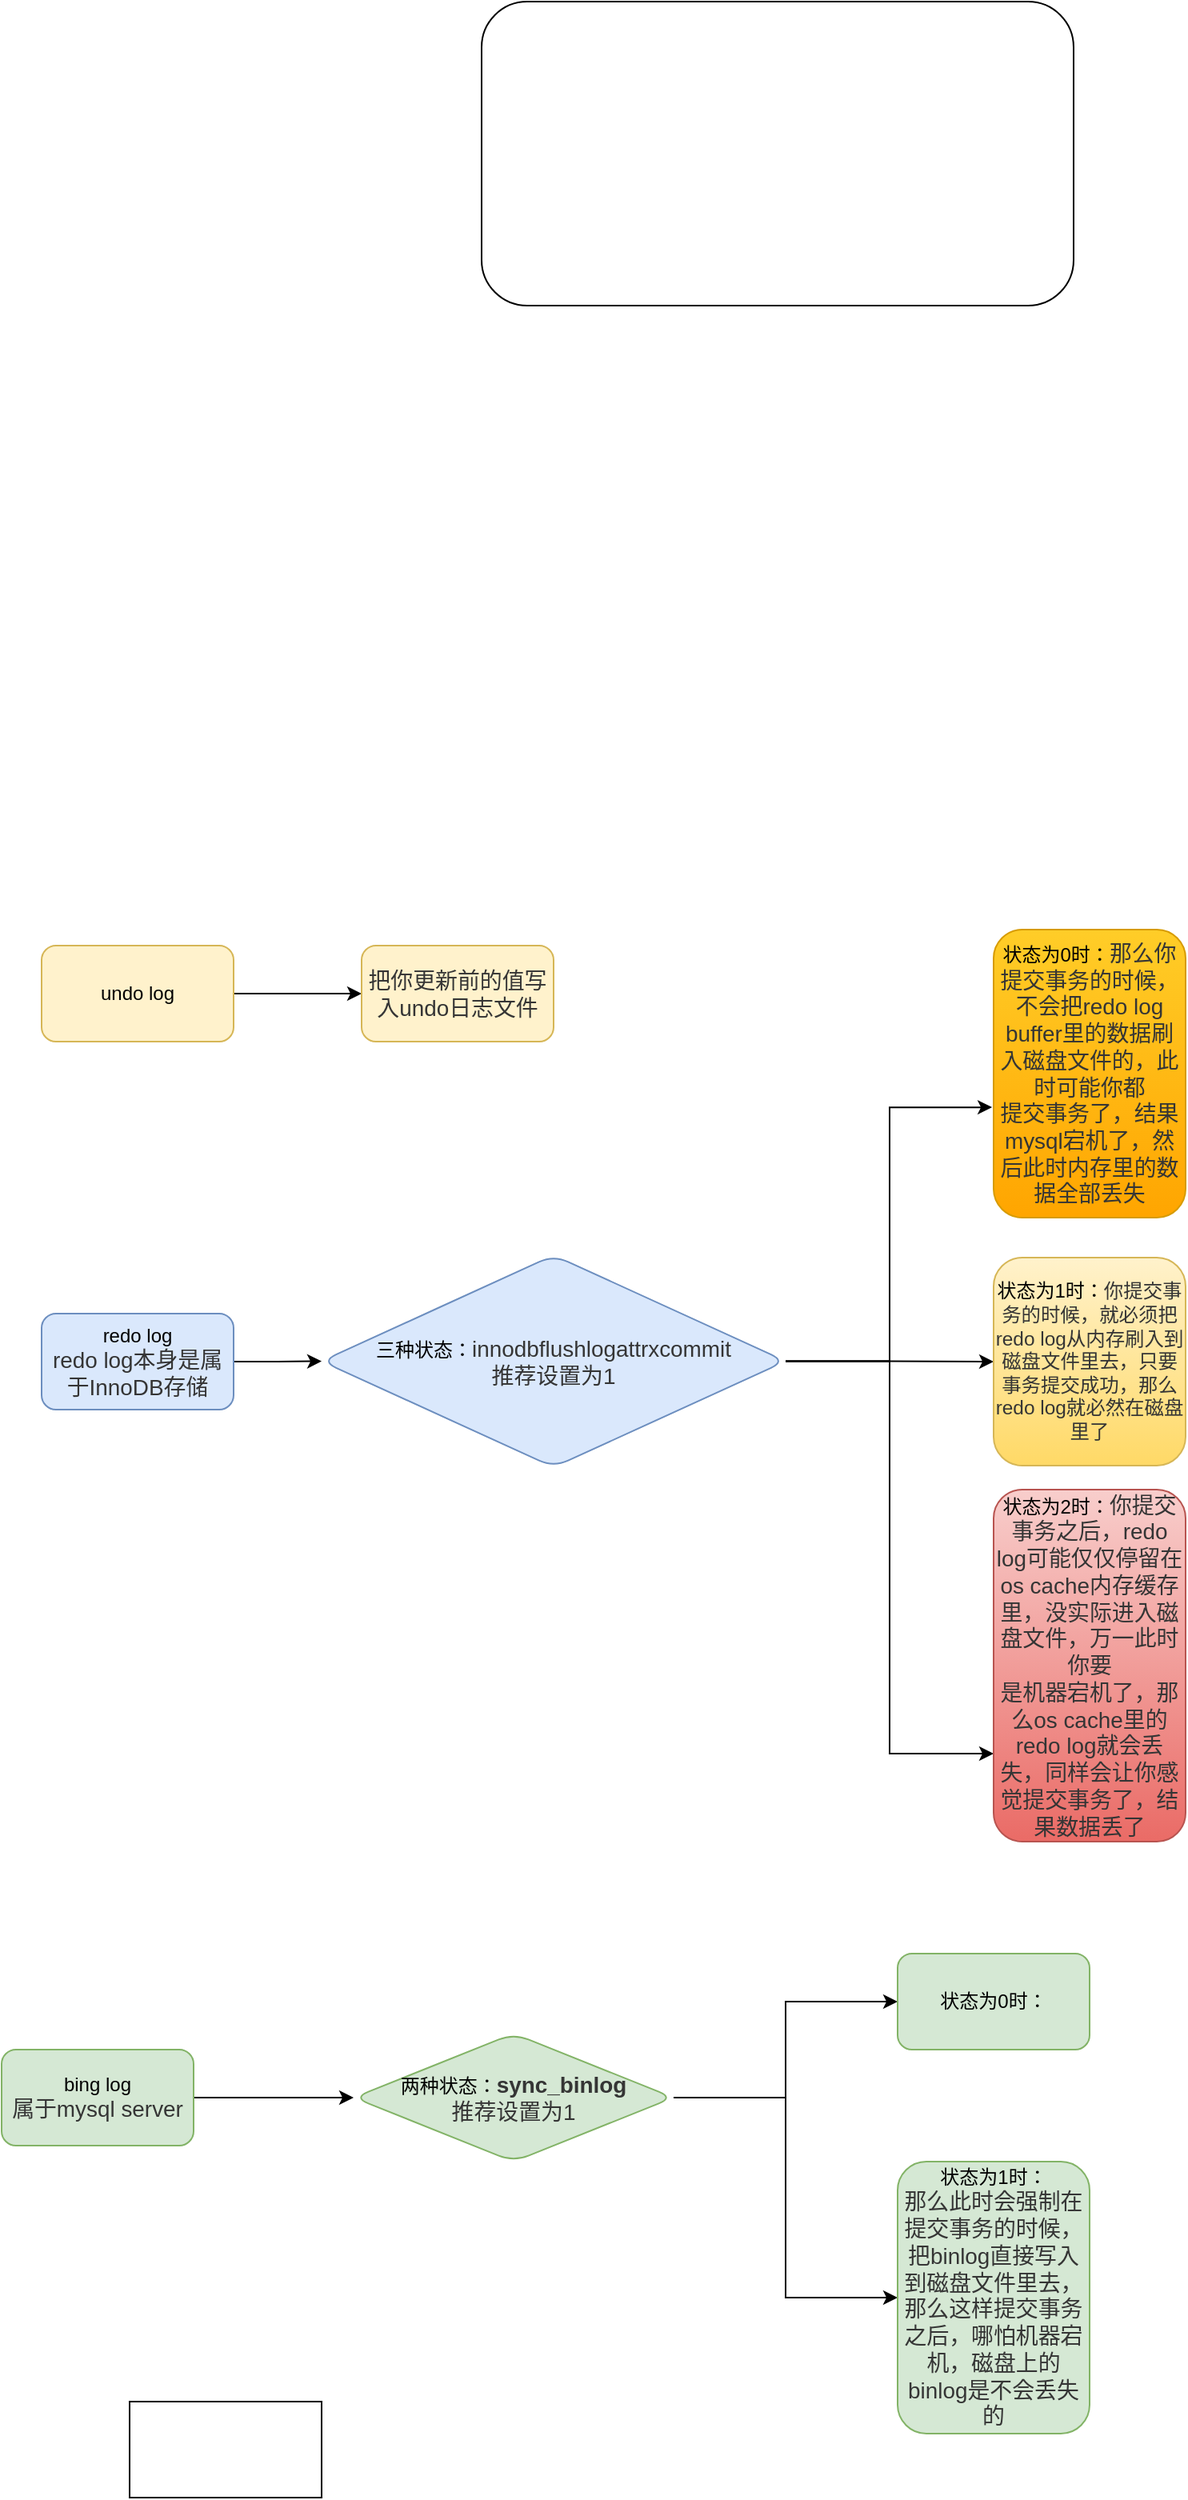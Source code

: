 <mxfile version="15.1.4" type="github">
  <diagram id="YMKnsX9WFYiv6ulReiZl" name="Page-1">
    <mxGraphModel dx="1357" dy="1075" grid="1" gridSize="10" guides="1" tooltips="1" connect="1" arrows="1" fold="1" page="1" pageScale="1" pageWidth="827" pageHeight="1169" math="0" shadow="0">
      <root>
        <mxCell id="0" />
        <mxCell id="1" parent="0" />
        <mxCell id="HH-IyCXYIKVdE9AgVYMC-8" value="" style="edgeStyle=orthogonalEdgeStyle;rounded=0;orthogonalLoop=1;jettySize=auto;html=1;" edge="1" parent="1" source="HH-IyCXYIKVdE9AgVYMC-1" target="HH-IyCXYIKVdE9AgVYMC-7">
          <mxGeometry relative="1" as="geometry" />
        </mxCell>
        <mxCell id="HH-IyCXYIKVdE9AgVYMC-1" value="&lt;font style=&quot;vertical-align: inherit&quot;&gt;&lt;font style=&quot;vertical-align: inherit&quot;&gt;undo log&lt;/font&gt;&lt;/font&gt;" style="rounded=1;whiteSpace=wrap;html=1;fillColor=#fff2cc;strokeColor=#d6b656;" vertex="1" parent="1">
          <mxGeometry x="45" y="670" width="120" height="60" as="geometry" />
        </mxCell>
        <mxCell id="HH-IyCXYIKVdE9AgVYMC-14" value="" style="edgeStyle=orthogonalEdgeStyle;rounded=0;orthogonalLoop=1;jettySize=auto;html=1;" edge="1" parent="1" source="HH-IyCXYIKVdE9AgVYMC-2" target="HH-IyCXYIKVdE9AgVYMC-13">
          <mxGeometry relative="1" as="geometry" />
        </mxCell>
        <mxCell id="HH-IyCXYIKVdE9AgVYMC-2" value="redo log&lt;br&gt;&lt;div&gt;&lt;span style=&quot;font-size: 10.467pt ; color: rgb(53 , 53 , 53)&quot;&gt;redo log本身是属于InnoDB存储&lt;/span&gt;&lt;/div&gt;" style="rounded=1;whiteSpace=wrap;html=1;fillColor=#dae8fc;strokeColor=#6c8ebf;" vertex="1" parent="1">
          <mxGeometry x="45" y="900" width="120" height="60" as="geometry" />
        </mxCell>
        <mxCell id="HH-IyCXYIKVdE9AgVYMC-27" value="" style="edgeStyle=orthogonalEdgeStyle;rounded=0;orthogonalLoop=1;jettySize=auto;html=1;" edge="1" parent="1" source="HH-IyCXYIKVdE9AgVYMC-3" target="HH-IyCXYIKVdE9AgVYMC-26">
          <mxGeometry relative="1" as="geometry" />
        </mxCell>
        <mxCell id="HH-IyCXYIKVdE9AgVYMC-3" value="&lt;font style=&quot;vertical-align: inherit&quot;&gt;&lt;font style=&quot;vertical-align: inherit&quot;&gt;bing log&lt;br&gt;&lt;/font&gt;&lt;/font&gt;&lt;span style=&quot;color: rgb(53 , 53 , 53) ; font-size: 10.467pt&quot;&gt;属于mysql server&lt;/span&gt;" style="rounded=1;whiteSpace=wrap;html=1;fillColor=#d5e8d4;strokeColor=#82b366;" vertex="1" parent="1">
          <mxGeometry x="20" y="1360" width="120" height="60" as="geometry" />
        </mxCell>
        <mxCell id="HH-IyCXYIKVdE9AgVYMC-4" value="" style="rounded=1;whiteSpace=wrap;html=1;" vertex="1" parent="1">
          <mxGeometry x="320" y="80" width="370" height="190" as="geometry" />
        </mxCell>
        <mxCell id="HH-IyCXYIKVdE9AgVYMC-7" value="&#xa;&#xa;&#xa;&lt;div&gt;&lt;span style=&quot;font-size: 10.467pt ; color: rgb(53 , 53 , 53)&quot;&gt;把你更新前的值写入undo日志文件&lt;/span&gt;&lt;/div&gt;&#xa;&#xa;&#xa;" style="whiteSpace=wrap;html=1;rounded=1;fillColor=#fff2cc;strokeColor=#d6b656;" vertex="1" parent="1">
          <mxGeometry x="245" y="670" width="120" height="60" as="geometry" />
        </mxCell>
        <mxCell id="HH-IyCXYIKVdE9AgVYMC-20" style="edgeStyle=orthogonalEdgeStyle;rounded=0;orthogonalLoop=1;jettySize=auto;html=1;entryX=-0.008;entryY=0.617;entryDx=0;entryDy=0;entryPerimeter=0;" edge="1" parent="1" source="HH-IyCXYIKVdE9AgVYMC-13" target="HH-IyCXYIKVdE9AgVYMC-15">
          <mxGeometry relative="1" as="geometry" />
        </mxCell>
        <mxCell id="HH-IyCXYIKVdE9AgVYMC-21" style="edgeStyle=orthogonalEdgeStyle;rounded=0;orthogonalLoop=1;jettySize=auto;html=1;entryX=0;entryY=0.5;entryDx=0;entryDy=0;" edge="1" parent="1" source="HH-IyCXYIKVdE9AgVYMC-13" target="HH-IyCXYIKVdE9AgVYMC-16">
          <mxGeometry relative="1" as="geometry" />
        </mxCell>
        <mxCell id="HH-IyCXYIKVdE9AgVYMC-22" style="edgeStyle=orthogonalEdgeStyle;rounded=0;orthogonalLoop=1;jettySize=auto;html=1;entryX=0;entryY=0.75;entryDx=0;entryDy=0;" edge="1" parent="1" source="HH-IyCXYIKVdE9AgVYMC-13" target="HH-IyCXYIKVdE9AgVYMC-17">
          <mxGeometry relative="1" as="geometry" />
        </mxCell>
        <mxCell id="HH-IyCXYIKVdE9AgVYMC-13" value="三种状态：&lt;span style=&quot;font-size: 10.467pt ; color: rgb(53 , 53 , 53)&quot;&gt;innodb&lt;/span&gt;&lt;span style=&quot;font-size: 10.467pt ; color: rgb(53 , 53 , 53)&quot;&gt;flush&lt;/span&gt;&lt;span style=&quot;font-size: 10.467pt ; color: rgb(53 , 53 , 53)&quot;&gt;log&lt;/span&gt;&lt;span style=&quot;font-size: 10.467pt ; color: rgb(53 , 53 , 53)&quot;&gt;at&lt;/span&gt;&lt;span style=&quot;font-size: 10.467pt ; color: rgb(53 , 53 , 53)&quot;&gt;trx&lt;/span&gt;&lt;span style=&quot;font-size: 10.467pt ; color: rgb(53 , 53 , 53)&quot;&gt;commit&lt;br&gt;推荐设置为1&lt;br&gt;&lt;/span&gt;" style="rhombus;whiteSpace=wrap;html=1;rounded=1;strokeColor=#6c8ebf;fillColor=#dae8fc;" vertex="1" parent="1">
          <mxGeometry x="220" y="863.5" width="290" height="132.5" as="geometry" />
        </mxCell>
        <mxCell id="HH-IyCXYIKVdE9AgVYMC-15" value="状态为0时：&lt;span style=&quot;color: rgb(53 , 53 , 53) ; font-size: 10.467pt&quot;&gt;那么你提交事务的时候，不会把redo log buffer里的数据刷入磁盘文件的，此时可能你都&lt;/span&gt;&lt;div&gt;&lt;span style=&quot;font-size: 10.467pt ; color: rgb(53 , 53 , 53)&quot;&gt;提交事务了，结果mysql宕机了，然后此时内存里的数据全部丢失&lt;/span&gt;&lt;/div&gt;" style="rounded=1;whiteSpace=wrap;html=1;gradientColor=#ffa500;fillColor=#ffcd28;strokeColor=#d79b00;" vertex="1" parent="1">
          <mxGeometry x="640" y="660" width="120" height="180" as="geometry" />
        </mxCell>
        <mxCell id="HH-IyCXYIKVdE9AgVYMC-16" value="状态为1时：&lt;span style=&quot;font-size: 9.158pt ; color: rgb(53 , 53 , 53)&quot;&gt;你提交事务的时候，就必须把redo log从内存刷入到磁盘文件里去，只要事务提交成功，那么redo log就&lt;/span&gt;&lt;span style=&quot;color: rgb(53 , 53 , 53) ; font-size: 9.158pt&quot;&gt;必然在磁盘里了&lt;/span&gt;" style="rounded=1;whiteSpace=wrap;html=1;gradientColor=#ffd966;fillColor=#fff2cc;strokeColor=#d6b656;" vertex="1" parent="1">
          <mxGeometry x="640" y="865" width="120" height="130" as="geometry" />
        </mxCell>
        <mxCell id="HH-IyCXYIKVdE9AgVYMC-17" value="&lt;span&gt;状态为2时：&lt;/span&gt;&lt;span style=&quot;color: rgb(53 , 53 , 53) ; font-size: 10.467pt&quot;&gt;你提交事务之后，redo log可能仅仅停留在os cache内存缓存里，没实际进入磁盘文件，万一此时你要&lt;/span&gt;&lt;div&gt;&lt;span style=&quot;font-size: 10.467pt ; color: rgb(53 , 53 , 53)&quot;&gt;是机器宕机了，那么os cache里的redo log就会丢失，同样会让你感觉提交事务了，结果数据丢了&lt;/span&gt;&lt;/div&gt;" style="rounded=1;whiteSpace=wrap;html=1;gradientColor=#ea6b66;fillColor=#f8cecc;strokeColor=#b85450;" vertex="1" parent="1">
          <mxGeometry x="640" y="1010" width="120" height="220" as="geometry" />
        </mxCell>
        <mxCell id="HH-IyCXYIKVdE9AgVYMC-25" value="" style="whiteSpace=wrap;html=1;" vertex="1" parent="1">
          <mxGeometry x="100" y="1580" width="120" height="60" as="geometry" />
        </mxCell>
        <mxCell id="HH-IyCXYIKVdE9AgVYMC-29" value="" style="edgeStyle=orthogonalEdgeStyle;rounded=0;orthogonalLoop=1;jettySize=auto;html=1;" edge="1" parent="1" source="HH-IyCXYIKVdE9AgVYMC-26" target="HH-IyCXYIKVdE9AgVYMC-28">
          <mxGeometry relative="1" as="geometry" />
        </mxCell>
        <mxCell id="HH-IyCXYIKVdE9AgVYMC-31" style="edgeStyle=orthogonalEdgeStyle;rounded=0;orthogonalLoop=1;jettySize=auto;html=1;entryX=0;entryY=0.5;entryDx=0;entryDy=0;" edge="1" parent="1" source="HH-IyCXYIKVdE9AgVYMC-26" target="HH-IyCXYIKVdE9AgVYMC-30">
          <mxGeometry relative="1" as="geometry" />
        </mxCell>
        <mxCell id="HH-IyCXYIKVdE9AgVYMC-26" value="&lt;span&gt;两种状态：&lt;/span&gt;&lt;span style=&quot;color: rgb(53 , 53 , 53) ; font-size: 10.467pt ; font-weight: bold&quot;&gt;sync_binlog&lt;/span&gt;&lt;span&gt;&lt;br&gt;&lt;/span&gt;&lt;span style=&quot;font-size: 10.467pt ; color: rgb(53 , 53 , 53)&quot;&gt;推荐设置为1&lt;/span&gt;" style="rhombus;whiteSpace=wrap;html=1;rounded=1;strokeColor=#82b366;fillColor=#d5e8d4;" vertex="1" parent="1">
          <mxGeometry x="240" y="1350" width="200" height="80" as="geometry" />
        </mxCell>
        <mxCell id="HH-IyCXYIKVdE9AgVYMC-28" value="&lt;span&gt;状态为0时：&lt;/span&gt;" style="whiteSpace=wrap;html=1;rounded=1;strokeColor=#82b366;fillColor=#d5e8d4;" vertex="1" parent="1">
          <mxGeometry x="580" y="1300" width="120" height="60" as="geometry" />
        </mxCell>
        <mxCell id="HH-IyCXYIKVdE9AgVYMC-30" value="状态为1时：&lt;div&gt;&lt;span style=&quot;font-size: 10.467pt ; color: rgb(53 , 53 , 53)&quot;&gt;那么此时会强制在提交事务的时候，把binlog直接写入到磁盘文件里去，&lt;br&gt;&lt;/span&gt;&lt;/div&gt;&lt;div&gt;&lt;span style=&quot;font-size: 10.467pt ; color: rgb(53 , 53 , 53)&quot;&gt;那么这样提交事务之后，哪怕机器宕机，磁盘上的binlog是不会丢失的&lt;/span&gt;&lt;/div&gt;" style="whiteSpace=wrap;html=1;rounded=1;strokeColor=#82b366;fillColor=#d5e8d4;" vertex="1" parent="1">
          <mxGeometry x="580" y="1430" width="120" height="170" as="geometry" />
        </mxCell>
      </root>
    </mxGraphModel>
  </diagram>
</mxfile>

